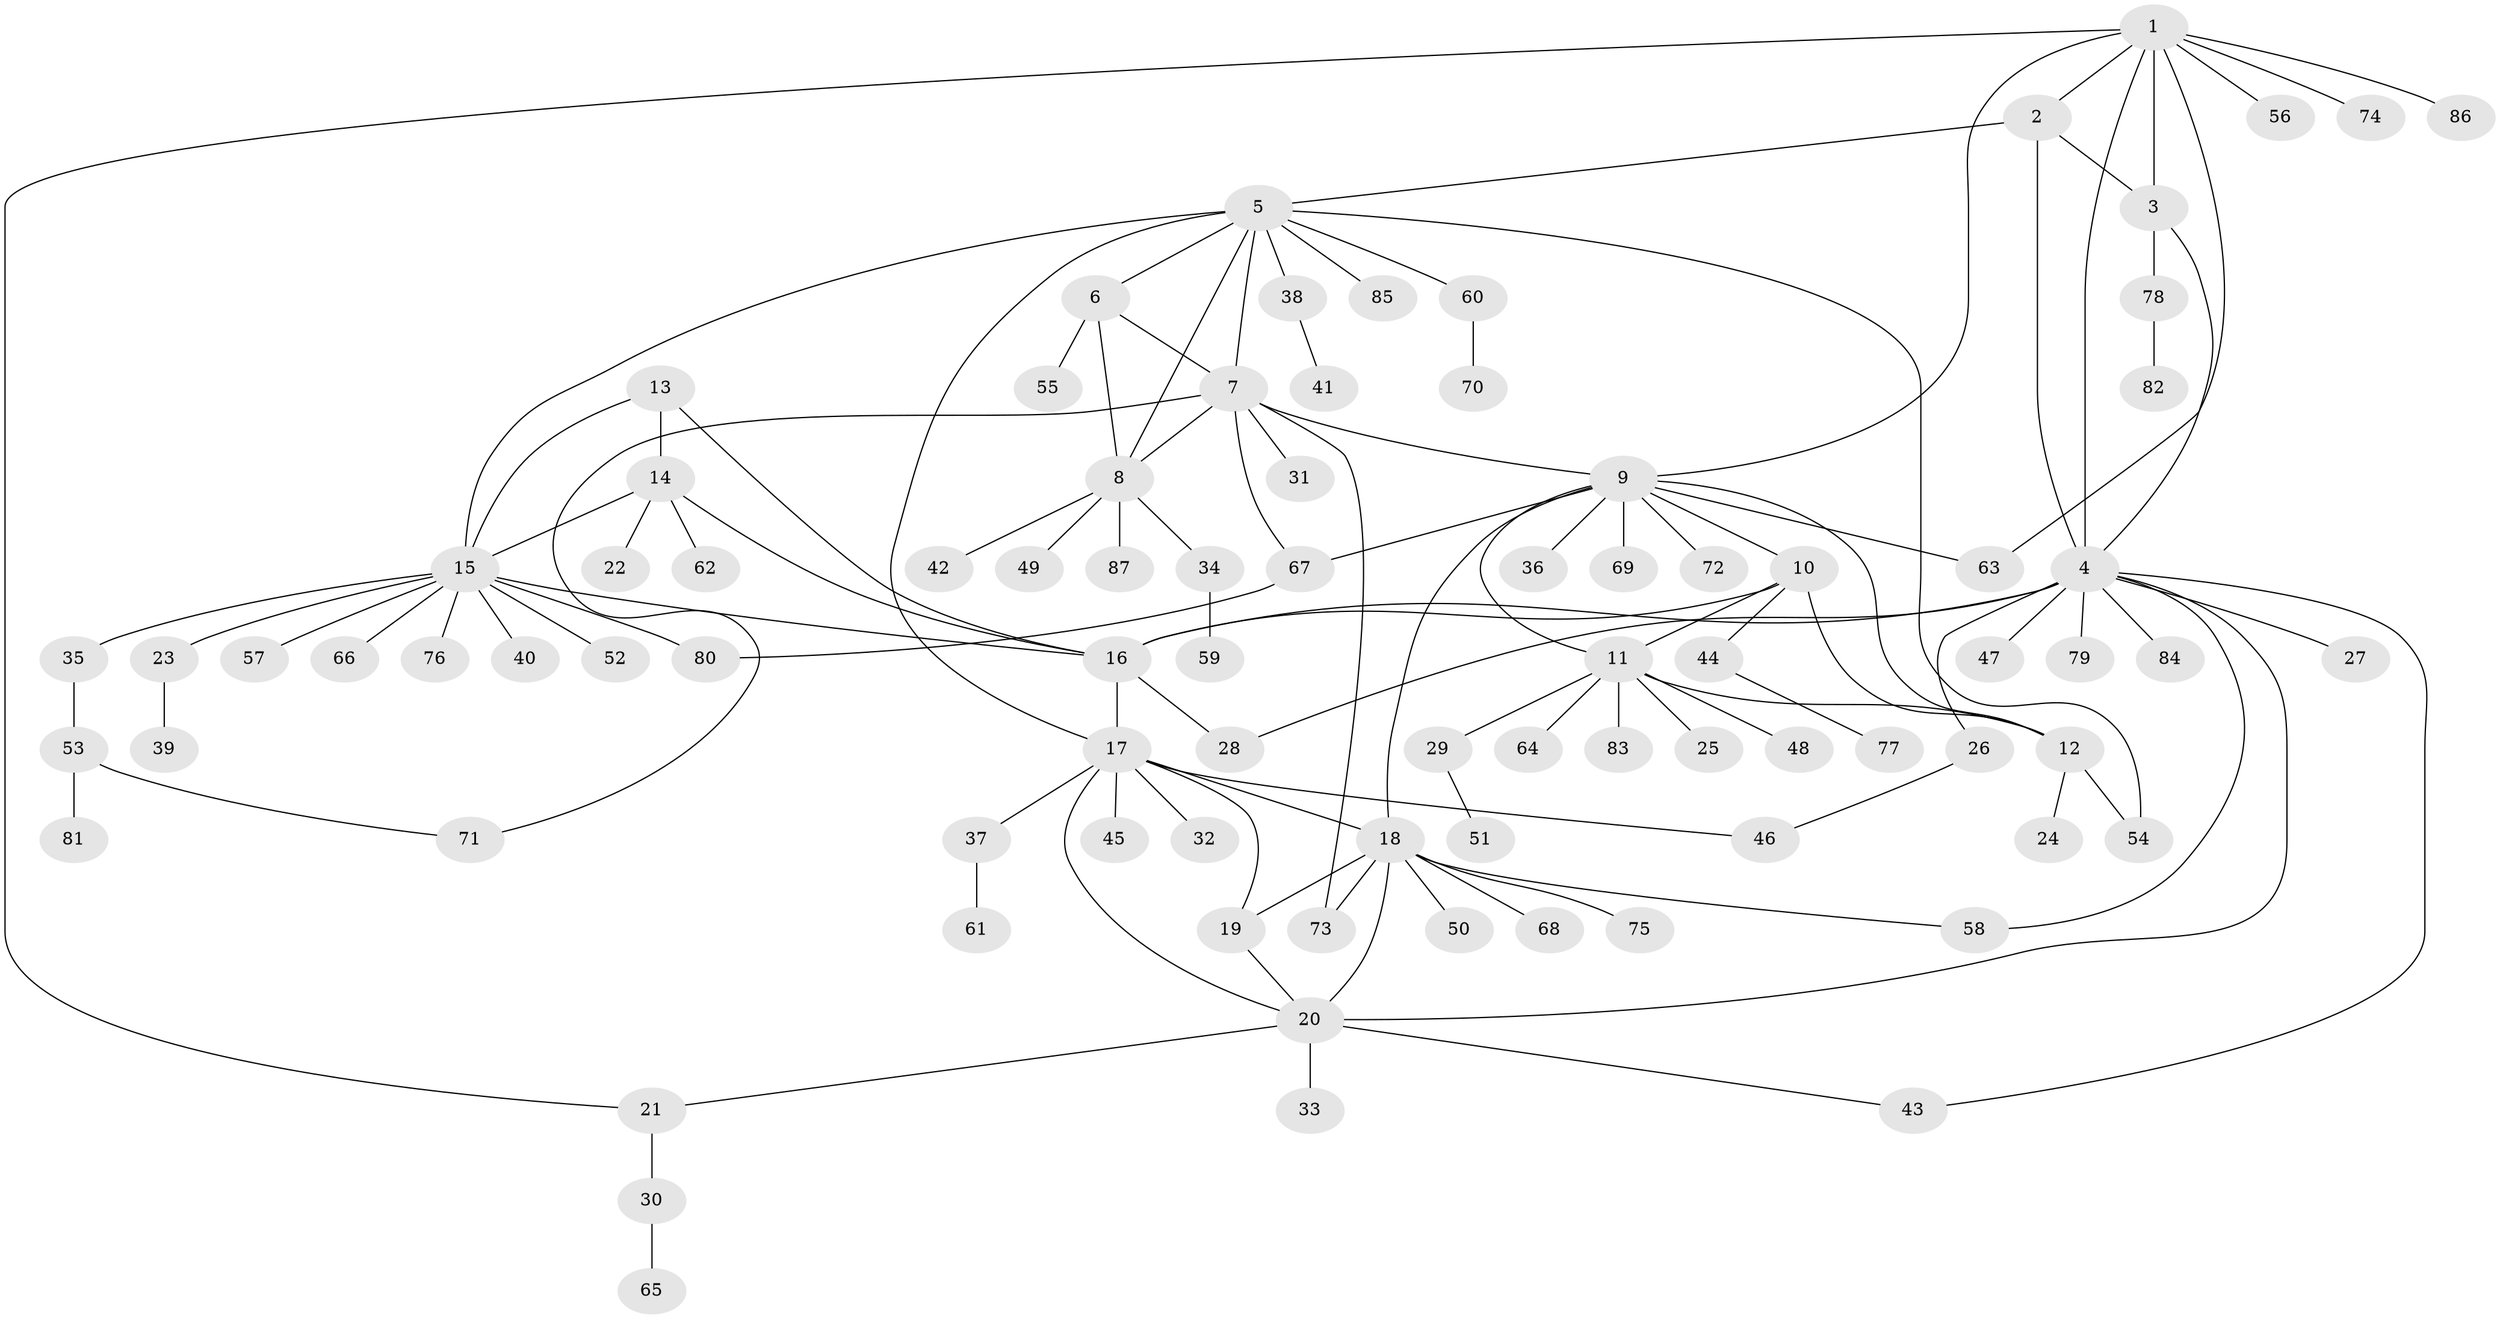 // Generated by graph-tools (version 1.1) at 2025/02/03/09/25 03:02:37]
// undirected, 87 vertices, 118 edges
graph export_dot {
graph [start="1"]
  node [color=gray90,style=filled];
  1;
  2;
  3;
  4;
  5;
  6;
  7;
  8;
  9;
  10;
  11;
  12;
  13;
  14;
  15;
  16;
  17;
  18;
  19;
  20;
  21;
  22;
  23;
  24;
  25;
  26;
  27;
  28;
  29;
  30;
  31;
  32;
  33;
  34;
  35;
  36;
  37;
  38;
  39;
  40;
  41;
  42;
  43;
  44;
  45;
  46;
  47;
  48;
  49;
  50;
  51;
  52;
  53;
  54;
  55;
  56;
  57;
  58;
  59;
  60;
  61;
  62;
  63;
  64;
  65;
  66;
  67;
  68;
  69;
  70;
  71;
  72;
  73;
  74;
  75;
  76;
  77;
  78;
  79;
  80;
  81;
  82;
  83;
  84;
  85;
  86;
  87;
  1 -- 2;
  1 -- 3;
  1 -- 4;
  1 -- 9;
  1 -- 21;
  1 -- 56;
  1 -- 63;
  1 -- 74;
  1 -- 86;
  2 -- 3;
  2 -- 4;
  2 -- 5;
  3 -- 4;
  3 -- 78;
  4 -- 16;
  4 -- 20;
  4 -- 26;
  4 -- 27;
  4 -- 28;
  4 -- 43;
  4 -- 47;
  4 -- 58;
  4 -- 79;
  4 -- 84;
  5 -- 6;
  5 -- 7;
  5 -- 8;
  5 -- 15;
  5 -- 17;
  5 -- 38;
  5 -- 54;
  5 -- 60;
  5 -- 85;
  6 -- 7;
  6 -- 8;
  6 -- 55;
  7 -- 8;
  7 -- 9;
  7 -- 31;
  7 -- 67;
  7 -- 71;
  7 -- 73;
  8 -- 34;
  8 -- 42;
  8 -- 49;
  8 -- 87;
  9 -- 10;
  9 -- 11;
  9 -- 12;
  9 -- 18;
  9 -- 36;
  9 -- 63;
  9 -- 67;
  9 -- 69;
  9 -- 72;
  10 -- 11;
  10 -- 12;
  10 -- 16;
  10 -- 44;
  11 -- 12;
  11 -- 25;
  11 -- 29;
  11 -- 48;
  11 -- 64;
  11 -- 83;
  12 -- 24;
  12 -- 54;
  13 -- 14;
  13 -- 15;
  13 -- 16;
  14 -- 15;
  14 -- 16;
  14 -- 22;
  14 -- 62;
  15 -- 16;
  15 -- 23;
  15 -- 35;
  15 -- 40;
  15 -- 52;
  15 -- 57;
  15 -- 66;
  15 -- 76;
  15 -- 80;
  16 -- 17;
  16 -- 28;
  17 -- 18;
  17 -- 19;
  17 -- 20;
  17 -- 32;
  17 -- 37;
  17 -- 45;
  17 -- 46;
  18 -- 19;
  18 -- 20;
  18 -- 50;
  18 -- 58;
  18 -- 68;
  18 -- 73;
  18 -- 75;
  19 -- 20;
  20 -- 21;
  20 -- 33;
  20 -- 43;
  21 -- 30;
  23 -- 39;
  26 -- 46;
  29 -- 51;
  30 -- 65;
  34 -- 59;
  35 -- 53;
  37 -- 61;
  38 -- 41;
  44 -- 77;
  53 -- 71;
  53 -- 81;
  60 -- 70;
  67 -- 80;
  78 -- 82;
}
